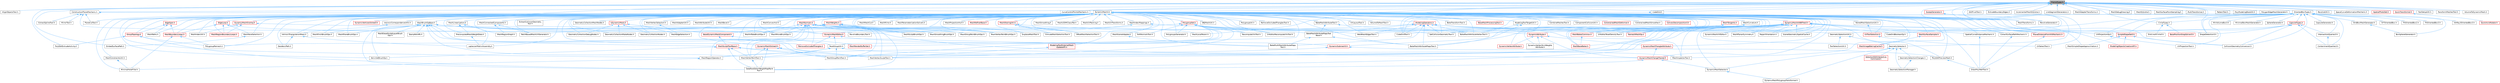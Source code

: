 digraph "FrameTypes.h"
{
 // INTERACTIVE_SVG=YES
 // LATEX_PDF_SIZE
  bgcolor="transparent";
  edge [fontname=Helvetica,fontsize=10,labelfontname=Helvetica,labelfontsize=10];
  node [fontname=Helvetica,fontsize=10,shape=box,height=0.2,width=0.4];
  Node1 [id="Node000001",label="FrameTypes.h",height=0.2,width=0.4,color="gray40", fillcolor="grey60", style="filled", fontcolor="black",tooltip=" "];
  Node1 -> Node2 [id="edge1_Node000001_Node000002",dir="back",color="steelblue1",style="solid",tooltip=" "];
  Node2 [id="Node000002",label="AlignObjectsTool.h",height=0.2,width=0.4,color="grey40", fillcolor="white", style="filled",URL="$da/d25/AlignObjectsTool_8h.html",tooltip=" "];
  Node1 -> Node3 [id="edge2_Node000001_Node000003",dir="back",color="steelblue1",style="solid",tooltip=" "];
  Node3 [id="Node000003",label="CircleTypes.h",height=0.2,width=0.4,color="grey40", fillcolor="white", style="filled",URL="$d0/d38/CircleTypes_8h.html",tooltip=" "];
  Node3 -> Node4 [id="edge3_Node000003_Node000004",dir="back",color="steelblue1",style="solid",tooltip=" "];
  Node4 [id="Node000004",label="BasePositionSnapSolver3.h",height=0.2,width=0.4,color="red", fillcolor="#FFF0F0", style="filled",URL="$d4/d62/BasePositionSnapSolver3_8h.html",tooltip=" "];
  Node3 -> Node12 [id="edge4_Node000003_Node000012",dir="back",color="steelblue1",style="solid",tooltip=" "];
  Node12 [id="Node000012",label="DistLine3Circle3.h",height=0.2,width=0.4,color="grey40", fillcolor="white", style="filled",URL="$dc/d29/DistLine3Circle3_8h.html",tooltip=" "];
  Node1 -> Node13 [id="edge5_Node000001_Node000013",dir="back",color="steelblue1",style="solid",tooltip=" "];
  Node13 [id="Node000013",label="ConstructionPlaneMechanic.h",height=0.2,width=0.4,color="grey40", fillcolor="white", style="filled",URL="$dd/dd6/ConstructionPlaneMechanic_8h.html",tooltip=" "];
  Node13 -> Node14 [id="edge6_Node000013_Node000014",dir="back",color="steelblue1",style="solid",tooltip=" "];
  Node14 [id="Node000014",label="DrawPolyPathTool.h",height=0.2,width=0.4,color="grey40", fillcolor="white", style="filled",URL="$dc/d3e/DrawPolyPathTool_8h.html",tooltip=" "];
  Node13 -> Node15 [id="edge7_Node000013_Node000015",dir="back",color="steelblue1",style="solid",tooltip=" "];
  Node15 [id="Node000015",label="ExtractSplineTool.h",height=0.2,width=0.4,color="grey40", fillcolor="white", style="filled",URL="$d3/d4d/ExtractSplineTool_8h.html",tooltip=" "];
  Node13 -> Node16 [id="edge8_Node000013_Node000016",dir="back",color="steelblue1",style="solid",tooltip=" "];
  Node16 [id="Node000016",label="MirrorTool.h",height=0.2,width=0.4,color="grey40", fillcolor="white", style="filled",URL="$d3/dc9/MirrorTool_8h.html",tooltip=" "];
  Node13 -> Node17 [id="edge9_Node000013_Node000017",dir="back",color="steelblue1",style="solid",tooltip=" "];
  Node17 [id="Node000017",label="PlaneCutTool.h",height=0.2,width=0.4,color="grey40", fillcolor="white", style="filled",URL="$dd/def/PlaneCutTool_8h.html",tooltip=" "];
  Node13 -> Node18 [id="edge10_Node000013_Node000018",dir="back",color="steelblue1",style="solid",tooltip=" "];
  Node18 [id="Node000018",label="RevolveBoundaryTool.h",height=0.2,width=0.4,color="grey40", fillcolor="white", style="filled",URL="$da/dce/RevolveBoundaryTool_8h.html",tooltip=" "];
  Node1 -> Node19 [id="edge11_Node000001_Node000019",dir="back",color="steelblue1",style="solid",tooltip=" "];
  Node19 [id="Node000019",label="CubeGrid.h",height=0.2,width=0.4,color="grey40", fillcolor="white", style="filled",URL="$d3/d23/CubeGrid_8h.html",tooltip=" "];
  Node19 -> Node20 [id="edge12_Node000019_Node000020",dir="back",color="steelblue1",style="solid",tooltip=" "];
  Node20 [id="Node000020",label="CubeGridTool.h",height=0.2,width=0.4,color="grey40", fillcolor="white", style="filled",URL="$d3/d38/CubeGridTool_8h.html",tooltip=" "];
  Node1 -> Node20 [id="edge13_Node000001_Node000020",dir="back",color="steelblue1",style="solid",tooltip=" "];
  Node1 -> Node6 [id="edge14_Node000001_Node000006",dir="back",color="steelblue1",style="solid",tooltip=" "];
  Node6 [id="Node000006",label="CurveControlPointsMechanic.h",height=0.2,width=0.4,color="grey40", fillcolor="white", style="filled",URL="$d4/d87/CurveControlPointsMechanic_8h.html",tooltip=" "];
  Node1 -> Node21 [id="edge15_Node000001_Node000021",dir="back",color="steelblue1",style="solid",tooltip=" "];
  Node21 [id="Node000021",label="DynamicMesh3.h",height=0.2,width=0.4,color="grey40", fillcolor="white", style="filled",URL="$d5/d34/DynamicMesh3_8h.html",tooltip=" "];
  Node21 -> Node22 [id="edge16_Node000021_Node000022",dir="back",color="steelblue1",style="solid",tooltip=" "];
  Node22 [id="Node000022",label="BakeMeshAttributeMapsTool.h",height=0.2,width=0.4,color="grey40", fillcolor="white", style="filled",URL="$d8/d14/BakeMeshAttributeMapsTool_8h.html",tooltip=" "];
  Node21 -> Node23 [id="edge17_Node000021_Node000023",dir="back",color="steelblue1",style="solid",tooltip=" "];
  Node23 [id="Node000023",label="BakeMeshAttributeMapsTool\lBase.h",height=0.2,width=0.4,color="grey40", fillcolor="white", style="filled",URL="$dc/d68/BakeMeshAttributeMapsToolBase_8h.html",tooltip=" "];
  Node23 -> Node22 [id="edge18_Node000023_Node000022",dir="back",color="steelblue1",style="solid",tooltip=" "];
  Node23 -> Node24 [id="edge19_Node000023_Node000024",dir="back",color="steelblue1",style="solid",tooltip=" "];
  Node24 [id="Node000024",label="BakeMultiMeshAttributeMaps\lTool.h",height=0.2,width=0.4,color="grey40", fillcolor="white", style="filled",URL="$d7/d65/BakeMultiMeshAttributeMapsTool_8h.html",tooltip=" "];
  Node21 -> Node25 [id="edge20_Node000021_Node000025",dir="back",color="steelblue1",style="solid",tooltip=" "];
  Node25 [id="Node000025",label="BakeMeshAttributeTool.h",height=0.2,width=0.4,color="grey40", fillcolor="white", style="filled",URL="$d0/d82/BakeMeshAttributeTool_8h.html",tooltip=" "];
  Node25 -> Node23 [id="edge21_Node000025_Node000023",dir="back",color="steelblue1",style="solid",tooltip=" "];
  Node25 -> Node26 [id="edge22_Node000025_Node000026",dir="back",color="steelblue1",style="solid",tooltip=" "];
  Node26 [id="Node000026",label="BakeMeshAttributeVertexTool.h",height=0.2,width=0.4,color="grey40", fillcolor="white", style="filled",URL="$d6/d76/BakeMeshAttributeVertexTool_8h.html",tooltip=" "];
  Node21 -> Node26 [id="edge23_Node000021_Node000026",dir="back",color="steelblue1",style="solid",tooltip=" "];
  Node21 -> Node24 [id="edge24_Node000021_Node000024",dir="back",color="steelblue1",style="solid",tooltip=" "];
  Node21 -> Node27 [id="edge25_Node000021_Node000027",dir="back",color="steelblue1",style="solid",tooltip=" "];
  Node27 [id="Node000027",label="BakeTransformTool.h",height=0.2,width=0.4,color="grey40", fillcolor="white", style="filled",URL="$dc/d39/BakeTransformTool_8h.html",tooltip=" "];
  Node21 -> Node28 [id="edge26_Node000021_Node000028",dir="back",color="steelblue1",style="solid",tooltip=" "];
  Node28 [id="Node000028",label="BaseDynamicMeshComponent.h",height=0.2,width=0.4,color="red", fillcolor="#FFF0F0", style="filled",URL="$d3/df4/BaseDynamicMeshComponent_8h.html",tooltip=" "];
  Node28 -> Node41 [id="edge27_Node000028_Node000041",dir="back",color="steelblue1",style="solid",tooltip=" "];
  Node41 [id="Node000041",label="MeshRenderBufferSet.h",height=0.2,width=0.4,color="red", fillcolor="#FFF0F0", style="filled",URL="$de/dc2/MeshRenderBufferSet_8h.html",tooltip=" "];
  Node28 -> Node89 [id="edge28_Node000028_Node000089",dir="back",color="steelblue1",style="solid",tooltip=" "];
  Node89 [id="Node000089",label="MeshSculptToolBase.h",height=0.2,width=0.4,color="red", fillcolor="#FFF0F0", style="filled",URL="$d8/d2a/MeshSculptToolBase_8h.html",tooltip=" "];
  Node89 -> Node31 [id="edge29_Node000089_Node000031",dir="back",color="steelblue1",style="solid",tooltip=" "];
  Node31 [id="Node000031",label="DataflowEditorWeightMapPaint\lTool.h",height=0.2,width=0.4,color="grey40", fillcolor="white", style="filled",URL="$db/d46/DataflowEditorWeightMapPaintTool_8h.html",tooltip=" "];
  Node89 -> Node91 [id="edge30_Node000089_Node000091",dir="back",color="steelblue1",style="solid",tooltip=" "];
  Node91 [id="Node000091",label="KelvinletBrushOp.h",height=0.2,width=0.4,color="grey40", fillcolor="white", style="filled",URL="$d9/d5c/KelvinletBrushOp_8h.html",tooltip=" "];
  Node89 -> Node40 [id="edge31_Node000089_Node000040",dir="back",color="steelblue1",style="solid",tooltip=" "];
  Node40 [id="Node000040",label="MeshGroupPaintTool.h",height=0.2,width=0.4,color="grey40", fillcolor="white", style="filled",URL="$dd/d04/MeshGroupPaintTool_8h.html",tooltip=" "];
  Node89 -> Node46 [id="edge32_Node000089_Node000046",dir="back",color="steelblue1",style="solid",tooltip=" "];
  Node46 [id="Node000046",label="MeshVertexPaintTool.h",height=0.2,width=0.4,color="grey40", fillcolor="white", style="filled",URL="$db/d74/MeshVertexPaintTool_8h.html",tooltip=" "];
  Node46 -> Node31 [id="edge33_Node000046_Node000031",dir="back",color="steelblue1",style="solid",tooltip=" "];
  Node89 -> Node47 [id="edge34_Node000089_Node000047",dir="back",color="steelblue1",style="solid",tooltip=" "];
  Node47 [id="Node000047",label="MeshVertexSculptTool.h",height=0.2,width=0.4,color="grey40", fillcolor="white", style="filled",URL="$dc/da6/MeshVertexSculptTool_8h.html",tooltip=" "];
  Node21 -> Node66 [id="edge35_Node000021_Node000066",dir="back",color="steelblue1",style="solid",tooltip=" "];
  Node66 [id="Node000066",label="BaseMeshProcessingTool.h",height=0.2,width=0.4,color="red", fillcolor="#FFF0F0", style="filled",URL="$d4/d77/BaseMeshProcessingTool_8h.html",tooltip=" "];
  Node21 -> Node106 [id="edge36_Node000021_Node000106",dir="back",color="steelblue1",style="solid",tooltip=" "];
  Node106 [id="Node000106",label="CollectSurfacePathMechanic.h",height=0.2,width=0.4,color="grey40", fillcolor="white", style="filled",URL="$d5/dd0/CollectSurfacePathMechanic_8h.html",tooltip=" "];
  Node106 -> Node14 [id="edge37_Node000106_Node000014",dir="back",color="steelblue1",style="solid",tooltip=" "];
  Node21 -> Node107 [id="edge38_Node000021_Node000107",dir="back",color="steelblue1",style="solid",tooltip=" "];
  Node107 [id="Node000107",label="CollisionGeometryConversion.h",height=0.2,width=0.4,color="grey40", fillcolor="white", style="filled",URL="$df/d0d/CollisionGeometryConversion_8h.html",tooltip=" "];
  Node21 -> Node60 [id="edge39_Node000021_Node000060",dir="back",color="steelblue1",style="solid",tooltip=" "];
  Node60 [id="Node000060",label="CombineMeshesTool.h",height=0.2,width=0.4,color="grey40", fillcolor="white", style="filled",URL="$dd/da3/CombineMeshesTool_8h.html",tooltip=" "];
  Node21 -> Node108 [id="edge40_Node000021_Node000108",dir="back",color="steelblue1",style="solid",tooltip=" "];
  Node108 [id="Node000108",label="ComponentCollisionUtil.h",height=0.2,width=0.4,color="grey40", fillcolor="white", style="filled",URL="$d9/d1c/ComponentCollisionUtil_8h.html",tooltip=" "];
  Node21 -> Node109 [id="edge41_Node000021_Node000109",dir="back",color="steelblue1",style="solid",tooltip=" "];
  Node109 [id="Node000109",label="ConstrainedMeshDeformer.h",height=0.2,width=0.4,color="red", fillcolor="#FFF0F0", style="filled",URL="$df/ddf/ConstrainedMeshDeformer_8h.html",tooltip=" "];
  Node21 -> Node112 [id="edge42_Node000021_Node000112",dir="back",color="steelblue1",style="solid",tooltip=" "];
  Node112 [id="Node000112",label="ConstrainedMeshSmoother.h",height=0.2,width=0.4,color="grey40", fillcolor="white", style="filled",URL="$d7/d9e/ConstrainedMeshSmoother_8h.html",tooltip=" "];
  Node21 -> Node113 [id="edge43_Node000021_Node000113",dir="back",color="steelblue1",style="solid",tooltip=" "];
  Node113 [id="Node000113",label="ConvexDecomposition3.h",height=0.2,width=0.4,color="red", fillcolor="#FFF0F0", style="filled",URL="$d4/d2b/ConvexDecomposition3_8h.html",tooltip=" "];
  Node21 -> Node69 [id="edge44_Node000021_Node000069",dir="back",color="steelblue1",style="solid",tooltip=" "];
  Node69 [id="Node000069",label="DisplaceMeshTool.h",height=0.2,width=0.4,color="grey40", fillcolor="white", style="filled",URL="$da/d28/DisplaceMeshTool_8h.html",tooltip=" "];
  Node21 -> Node116 [id="edge45_Node000021_Node000116",dir="back",color="steelblue1",style="solid",tooltip=" "];
  Node116 [id="Node000116",label="DynamicAttribute.h",height=0.2,width=0.4,color="red", fillcolor="#FFF0F0", style="filled",URL="$d8/db1/DynamicAttribute_8h.html",tooltip=" "];
  Node116 -> Node119 [id="edge46_Node000116_Node000119",dir="back",color="steelblue1",style="solid",tooltip=" "];
  Node119 [id="Node000119",label="DynamicMeshChangeTracker.h",height=0.2,width=0.4,color="red", fillcolor="#FFF0F0", style="filled",URL="$dd/df0/DynamicMeshChangeTracker_8h.html",tooltip=" "];
  Node119 -> Node31 [id="edge47_Node000119_Node000031",dir="back",color="steelblue1",style="solid",tooltip=" "];
  Node119 -> Node37 [id="edge48_Node000119_Node000037",dir="back",color="steelblue1",style="solid",tooltip=" "];
  Node37 [id="Node000037",label="DynamicMeshSelector.h",height=0.2,width=0.4,color="grey40", fillcolor="white", style="filled",URL="$dc/d01/DynamicMeshSelector_8h.html",tooltip=" "];
  Node37 -> Node38 [id="edge49_Node000037_Node000038",dir="back",color="steelblue1",style="solid",tooltip=" "];
  Node38 [id="Node000038",label="DynamicMeshPolygroupTransformer.h",height=0.2,width=0.4,color="grey40", fillcolor="white", style="filled",URL="$dc/db2/DynamicMeshPolygroupTransformer_8h.html",tooltip=" "];
  Node116 -> Node223 [id="edge50_Node000116_Node000223",dir="back",color="steelblue1",style="solid",tooltip=" "];
  Node223 [id="Node000223",label="DynamicMeshTriangleAttribute.h",height=0.2,width=0.4,color="red", fillcolor="#FFF0F0", style="filled",URL="$d0/d85/DynamicMeshTriangleAttribute_8h.html",tooltip=" "];
  Node223 -> Node119 [id="edge51_Node000223_Node000119",dir="back",color="steelblue1",style="solid",tooltip=" "];
  Node116 -> Node226 [id="edge52_Node000116_Node000226",dir="back",color="steelblue1",style="solid",tooltip=" "];
  Node226 [id="Node000226",label="DynamicVertexAttribute.h",height=0.2,width=0.4,color="red", fillcolor="#FFF0F0", style="filled",URL="$d4/de7/DynamicVertexAttribute_8h.html",tooltip=" "];
  Node116 -> Node227 [id="edge53_Node000116_Node000227",dir="back",color="steelblue1",style="solid",tooltip=" "];
  Node227 [id="Node000227",label="DynamicVertexSkinWeights\lAttribute.h",height=0.2,width=0.4,color="grey40", fillcolor="white", style="filled",URL="$db/d5b/DynamicVertexSkinWeightsAttribute_8h.html",tooltip=" "];
  Node21 -> Node228 [id="edge54_Node000021_Node000228",dir="back",color="steelblue1",style="solid",tooltip=" "];
  Node228 [id="Node000228",label="DynamicMeshAABBTree3.h",height=0.2,width=0.4,color="red", fillcolor="#FFF0F0", style="filled",URL="$d5/d0d/DynamicMeshAABBTree3_8h.html",tooltip=" "];
  Node228 -> Node22 [id="edge55_Node000228_Node000022",dir="back",color="steelblue1",style="solid",tooltip=" "];
  Node228 -> Node26 [id="edge56_Node000228_Node000026",dir="back",color="steelblue1",style="solid",tooltip=" "];
  Node228 -> Node106 [id="edge57_Node000228_Node000106",dir="back",color="steelblue1",style="solid",tooltip=" "];
  Node228 -> Node20 [id="edge58_Node000228_Node000020",dir="back",color="steelblue1",style="solid",tooltip=" "];
  Node228 -> Node31 [id="edge59_Node000228_Node000031",dir="back",color="steelblue1",style="solid",tooltip=" "];
  Node228 -> Node37 [id="edge60_Node000228_Node000037",dir="back",color="steelblue1",style="solid",tooltip=" "];
  Node228 -> Node146 [id="edge61_Node000228_Node000146",dir="back",color="steelblue1",style="solid",tooltip=" "];
  Node146 [id="Node000146",label="DynamicMeshUVEditor.h",height=0.2,width=0.4,color="grey40", fillcolor="white", style="filled",URL="$d9/d1e/DynamicMeshUVEditor_8h.html",tooltip=" "];
  Node228 -> Node159 [id="edge62_Node000228_Node000159",dir="back",color="steelblue1",style="solid",tooltip=" "];
  Node159 [id="Node000159",label="MeshBakerCommon.h",height=0.2,width=0.4,color="red", fillcolor="#FFF0F0", style="filled",URL="$d9/d92/MeshBakerCommon_8h.html",tooltip=" "];
  Node159 -> Node160 [id="edge63_Node000159_Node000160",dir="back",color="steelblue1",style="solid",tooltip=" "];
  Node160 [id="Node000160",label="MeshBaseBaker.h",height=0.2,width=0.4,color="red", fillcolor="#FFF0F0", style="filled",URL="$d7/ddc/MeshBaseBaker_8h.html",tooltip=" "];
  Node228 -> Node160 [id="edge64_Node000228_Node000160",dir="back",color="steelblue1",style="solid",tooltip=" "];
  Node228 -> Node40 [id="edge65_Node000228_Node000040",dir="back",color="steelblue1",style="solid",tooltip=" "];
  Node228 -> Node172 [id="edge66_Node000228_Node000172",dir="back",color="steelblue1",style="solid",tooltip=" "];
  Node172 [id="Node000172",label="MeshImageBakingCache.h",height=0.2,width=0.4,color="red", fillcolor="#FFF0F0", style="filled",URL="$dd/d09/MeshImageBakingCache_8h.html",tooltip=" "];
  Node228 -> Node52 [id="edge67_Node000228_Node000052",dir="back",color="steelblue1",style="solid",tooltip=" "];
  Node52 [id="Node000052",label="MeshInspectorTool.h",height=0.2,width=0.4,color="grey40", fillcolor="white", style="filled",URL="$de/da1/MeshInspectorTool_8h.html",tooltip=" "];
  Node228 -> Node234 [id="edge68_Node000228_Node000234",dir="back",color="steelblue1",style="solid",tooltip=" "];
  Node234 [id="Node000234",label="MeshPlanarSymmetry.h",height=0.2,width=0.4,color="grey40", fillcolor="white", style="filled",URL="$d7/d1d/MeshPlanarSymmetry_8h.html",tooltip=" "];
  Node228 -> Node189 [id="edge69_Node000228_Node000189",dir="back",color="steelblue1",style="solid",tooltip=" "];
  Node189 [id="Node000189",label="MeshSurfaceSampler.h",height=0.2,width=0.4,color="red", fillcolor="#FFF0F0", style="filled",URL="$de/d0c/MeshSurfaceSampler_8h.html",tooltip=" "];
  Node189 -> Node172 [id="edge70_Node000189_Node000172",dir="back",color="steelblue1",style="solid",tooltip=" "];
  Node228 -> Node46 [id="edge71_Node000228_Node000046",dir="back",color="steelblue1",style="solid",tooltip=" "];
  Node228 -> Node47 [id="edge72_Node000228_Node000047",dir="back",color="steelblue1",style="solid",tooltip=" "];
  Node228 -> Node235 [id="edge73_Node000228_Node000235",dir="back",color="steelblue1",style="solid",tooltip=" "];
  Node235 [id="Node000235",label="PlaneDistanceFromHitMechanic.h",height=0.2,width=0.4,color="red", fillcolor="#FFF0F0", style="filled",URL="$dc/dea/PlaneDistanceFromHitMechanic_8h.html",tooltip=" "];
  Node235 -> Node14 [id="edge74_Node000235_Node000014",dir="back",color="steelblue1",style="solid",tooltip=" "];
  Node228 -> Node83 [id="edge75_Node000228_Node000083",dir="back",color="steelblue1",style="solid",tooltip=" "];
  Node83 [id="Node000083",label="PolyEditPreviewMesh.h",height=0.2,width=0.4,color="grey40", fillcolor="white", style="filled",URL="$d2/de8/PolyEditPreviewMesh_8h.html",tooltip=" "];
  Node83 -> Node14 [id="edge76_Node000083_Node000014",dir="back",color="steelblue1",style="solid",tooltip=" "];
  Node228 -> Node241 [id="edge77_Node000228_Node000241",dir="back",color="steelblue1",style="solid",tooltip=" "];
  Node241 [id="Node000241",label="RemeshMeshOp.h",height=0.2,width=0.4,color="red", fillcolor="#FFF0F0", style="filled",URL="$d5/d2c/RemeshMeshOp_8h.html",tooltip=" "];
  Node228 -> Node242 [id="edge78_Node000228_Node000242",dir="back",color="steelblue1",style="solid",tooltip=" "];
  Node242 [id="Node000242",label="RepairOrientation.h",height=0.2,width=0.4,color="grey40", fillcolor="white", style="filled",URL="$dc/d47/RepairOrientation_8h.html",tooltip=" "];
  Node228 -> Node88 [id="edge79_Node000228_Node000088",dir="back",color="steelblue1",style="solid",tooltip=" "];
  Node88 [id="Node000088",label="SceneGeometrySpatialCache.h",height=0.2,width=0.4,color="grey40", fillcolor="white", style="filled",URL="$d6/d6f/SceneGeometrySpatialCache_8h.html",tooltip=" "];
  Node228 -> Node243 [id="edge80_Node000228_Node000243",dir="back",color="steelblue1",style="solid",tooltip=" "];
  Node243 [id="Node000243",label="SpatialCurveDistanceMechanic.h",height=0.2,width=0.4,color="grey40", fillcolor="white", style="filled",URL="$d3/d29/SpatialCurveDistanceMechanic_8h.html",tooltip=" "];
  Node243 -> Node14 [id="edge81_Node000243_Node000014",dir="back",color="steelblue1",style="solid",tooltip=" "];
  Node228 -> Node86 [id="edge82_Node000228_Node000086",dir="back",color="steelblue1",style="solid",tooltip=" "];
  Node86 [id="Node000086",label="UVEditorTexelDensityTool.h",height=0.2,width=0.4,color="grey40", fillcolor="white", style="filled",URL="$d0/d8b/UVEditorTexelDensityTool_8h.html",tooltip=" "];
  Node228 -> Node82 [id="edge83_Node000228_Node000082",dir="back",color="steelblue1",style="solid",tooltip=" "];
  Node82 [id="Node000082",label="WeldMeshEdgesTool.h",height=0.2,width=0.4,color="grey40", fillcolor="white", style="filled",URL="$d5/d6e/WeldMeshEdgesTool_8h.html",tooltip=" "];
  Node21 -> Node119 [id="edge84_Node000021_Node000119",dir="back",color="steelblue1",style="solid",tooltip=" "];
  Node21 -> Node133 [id="edge85_Node000021_Node000133",dir="back",color="steelblue1",style="solid",tooltip=" "];
  Node133 [id="Node000133",label="DynamicMeshEditor.h",height=0.2,width=0.4,color="red", fillcolor="#FFF0F0", style="filled",URL="$d2/db3/DynamicMeshEditor_8h.html",tooltip=" "];
  Node133 -> Node134 [id="edge86_Node000133_Node000134",dir="back",color="steelblue1",style="solid",tooltip=" "];
  Node134 [id="Node000134",label="DynamicSubmesh3.h",height=0.2,width=0.4,color="red", fillcolor="#FFF0F0", style="filled",URL="$df/d5e/DynamicSubmesh3_8h.html",tooltip=" "];
  Node134 -> Node135 [id="edge87_Node000134_Node000135",dir="back",color="steelblue1",style="solid",tooltip=" "];
  Node135 [id="Node000135",label="MeshRegionOperator.h",height=0.2,width=0.4,color="grey40", fillcolor="white", style="filled",URL="$db/d2c/MeshRegionOperator_8h.html",tooltip=" "];
  Node135 -> Node136 [id="edge88_Node000135_Node000136",dir="back",color="steelblue1",style="solid",tooltip=" "];
  Node136 [id="Node000136",label="MinimalHoleFiller.h",height=0.2,width=0.4,color="grey40", fillcolor="white", style="filled",URL="$dc/d8e/MinimalHoleFiller_8h.html",tooltip=" "];
  Node134 -> Node83 [id="edge89_Node000134_Node000083",dir="back",color="steelblue1",style="solid",tooltip=" "];
  Node133 -> Node140 [id="edge90_Node000133_Node000140",dir="back",color="steelblue1",style="solid",tooltip=" "];
  Node140 [id="Node000140",label="FaceGroupUtil.h",height=0.2,width=0.4,color="grey40", fillcolor="white", style="filled",URL="$d6/d29/FaceGroupUtil_8h.html",tooltip=" "];
  Node140 -> Node40 [id="edge91_Node000140_Node000040",dir="back",color="steelblue1",style="solid",tooltip=" "];
  Node140 -> Node52 [id="edge92_Node000140_Node000052",dir="back",color="steelblue1",style="solid",tooltip=" "];
  Node140 -> Node135 [id="edge93_Node000140_Node000135",dir="back",color="steelblue1",style="solid",tooltip=" "];
  Node140 -> Node46 [id="edge94_Node000140_Node000046",dir="back",color="steelblue1",style="solid",tooltip=" "];
  Node133 -> Node144 [id="edge95_Node000133_Node000144",dir="back",color="steelblue1",style="solid",tooltip=" "];
  Node144 [id="Node000144",label="RemoveOccludedTriangles.h",height=0.2,width=0.4,color="red", fillcolor="#FFF0F0", style="filled",URL="$dc/d7b/RemoveOccludedTriangles_8h.html",tooltip=" "];
  Node21 -> Node244 [id="edge96_Node000021_Node000244",dir="back",color="steelblue1",style="solid",tooltip=" "];
  Node244 [id="Node000244",label="DynamicMeshOctree3.h",height=0.2,width=0.4,color="red", fillcolor="#FFF0F0", style="filled",URL="$d8/d9f/DynamicMeshOctree3_8h.html",tooltip=" "];
  Node244 -> Node31 [id="edge97_Node000244_Node000031",dir="back",color="steelblue1",style="solid",tooltip=" "];
  Node244 -> Node40 [id="edge98_Node000244_Node000040",dir="back",color="steelblue1",style="solid",tooltip=" "];
  Node244 -> Node46 [id="edge99_Node000244_Node000046",dir="back",color="steelblue1",style="solid",tooltip=" "];
  Node244 -> Node47 [id="edge100_Node000244_Node000047",dir="back",color="steelblue1",style="solid",tooltip=" "];
  Node21 -> Node245 [id="edge101_Node000021_Node000245",dir="back",color="steelblue1",style="solid",tooltip=" "];
  Node245 [id="Node000245",label="DynamicMeshOverlay.h",height=0.2,width=0.4,color="red", fillcolor="#FFF0F0", style="filled",URL="$de/d26/DynamicMeshOverlay_8h.html",tooltip=" "];
  Node245 -> Node119 [id="edge102_Node000245_Node000119",dir="back",color="steelblue1",style="solid",tooltip=" "];
  Node245 -> Node246 [id="edge103_Node000245_Node000246",dir="back",color="steelblue1",style="solid",tooltip=" "];
  Node246 [id="Node000246",label="MeshIndexUtil.h",height=0.2,width=0.4,color="grey40", fillcolor="white", style="filled",URL="$db/d70/MeshIndexUtil_8h.html",tooltip=" "];
  Node245 -> Node247 [id="edge104_Node000245_Node000247",dir="back",color="steelblue1",style="solid",tooltip=" "];
  Node247 [id="Node000247",label="MeshRegionBoundaryLoops.h",height=0.2,width=0.4,color="red", fillcolor="#FFF0F0", style="filled",URL="$d0/d20/MeshRegionBoundaryLoops_8h.html",tooltip=" "];
  Node21 -> Node223 [id="edge105_Node000021_Node000223",dir="back",color="steelblue1",style="solid",tooltip=" "];
  Node21 -> Node146 [id="edge106_Node000021_Node000146",dir="back",color="steelblue1",style="solid",tooltip=" "];
  Node21 -> Node134 [id="edge107_Node000021_Node000134",dir="back",color="steelblue1",style="solid",tooltip=" "];
  Node21 -> Node226 [id="edge108_Node000021_Node000226",dir="back",color="steelblue1",style="solid",tooltip=" "];
  Node21 -> Node227 [id="edge109_Node000021_Node000227",dir="back",color="steelblue1",style="solid",tooltip=" "];
  Node21 -> Node251 [id="edge110_Node000021_Node000251",dir="back",color="steelblue1",style="solid",tooltip=" "];
  Node251 [id="Node000251",label="DynamicVerticesOctree3.h",height=0.2,width=0.4,color="red", fillcolor="#FFF0F0", style="filled",URL="$df/d7e/DynamicVerticesOctree3_8h.html",tooltip=" "];
  Node21 -> Node252 [id="edge111_Node000021_Node000252",dir="back",color="steelblue1",style="solid",tooltip=" "];
  Node252 [id="Node000252",label="EdgeLoop.h",height=0.2,width=0.4,color="red", fillcolor="#FFF0F0", style="filled",URL="$d7/df0/EdgeLoop_8h.html",tooltip=" "];
  Node252 -> Node133 [id="edge112_Node000252_Node000133",dir="back",color="steelblue1",style="solid",tooltip=" "];
  Node252 -> Node253 [id="edge113_Node000252_Node000253",dir="back",color="steelblue1",style="solid",tooltip=" "];
  Node253 [id="Node000253",label="MeshBoundaryLoops.h",height=0.2,width=0.4,color="red", fillcolor="#FFF0F0", style="filled",URL="$d2/d9c/MeshBoundaryLoops_8h.html",tooltip=" "];
  Node253 -> Node136 [id="edge114_Node000253_Node000136",dir="back",color="steelblue1",style="solid",tooltip=" "];
  Node253 -> Node157 [id="edge115_Node000253_Node000157",dir="back",color="steelblue1",style="solid",tooltip=" "];
  Node157 [id="Node000157",label="PolygroupRemesh.h",height=0.2,width=0.4,color="grey40", fillcolor="white", style="filled",URL="$d7/df6/PolygroupRemesh_8h.html",tooltip=" "];
  Node252 -> Node257 [id="edge116_Node000252_Node000257",dir="back",color="steelblue1",style="solid",tooltip=" "];
  Node257 [id="Node000257",label="MeshFaceSelection.h",height=0.2,width=0.4,color="grey40", fillcolor="white", style="filled",URL="$de/de2/MeshFaceSelection_8h.html",tooltip=" "];
  Node257 -> Node258 [id="edge117_Node000257_Node000258",dir="back",color="steelblue1",style="solid",tooltip=" "];
  Node258 [id="Node000258",label="EmbedSurfacePath.h",height=0.2,width=0.4,color="grey40", fillcolor="white", style="filled",URL="$d6/da4/EmbedSurfacePath_8h.html",tooltip=" "];
  Node252 -> Node247 [id="edge118_Node000252_Node000247",dir="back",color="steelblue1",style="solid",tooltip=" "];
  Node21 -> Node259 [id="edge119_Node000021_Node000259",dir="back",color="steelblue1",style="solid",tooltip=" "];
  Node259 [id="Node000259",label="EdgeSpan.h",height=0.2,width=0.4,color="red", fillcolor="#FFF0F0", style="filled",URL="$d5/d02/EdgeSpan_8h.html",tooltip=" "];
  Node259 -> Node148 [id="edge120_Node000259_Node000148",dir="back",color="steelblue1",style="solid",tooltip=" "];
  Node148 [id="Node000148",label="GroupTopology.h",height=0.2,width=0.4,color="red", fillcolor="#FFF0F0", style="filled",URL="$d3/d84/GroupTopology_8h.html",tooltip=" "];
  Node148 -> Node31 [id="edge121_Node000148_Node000031",dir="back",color="steelblue1",style="solid",tooltip=" "];
  Node148 -> Node156 [id="edge122_Node000148_Node000156",dir="back",color="steelblue1",style="solid",tooltip=" "];
  Node156 [id="Node000156",label="PolyEditExtrudeActivity.h",height=0.2,width=0.4,color="grey40", fillcolor="white", style="filled",URL="$db/d72/PolyEditExtrudeActivity_8h.html",tooltip=" "];
  Node148 -> Node157 [id="edge123_Node000148_Node000157",dir="back",color="steelblue1",style="solid",tooltip=" "];
  Node259 -> Node253 [id="edge124_Node000259_Node000253",dir="back",color="steelblue1",style="solid",tooltip=" "];
  Node259 -> Node261 [id="edge125_Node000259_Node000261",dir="back",color="steelblue1",style="solid",tooltip=" "];
  Node261 [id="Node000261",label="MeshPaths.h",height=0.2,width=0.4,color="grey40", fillcolor="white", style="filled",URL="$d4/d5f/MeshPaths_8h.html",tooltip=" "];
  Node21 -> Node71 [id="edge126_Node000021_Node000071",dir="back",color="steelblue1",style="solid",tooltip=" "];
  Node71 [id="Node000071",label="EditNormalsTool.h",height=0.2,width=0.4,color="grey40", fillcolor="white", style="filled",URL="$de/d53/EditNormalsTool_8h.html",tooltip=" "];
  Node21 -> Node263 [id="edge127_Node000021_Node000263",dir="back",color="steelblue1",style="solid",tooltip=" "];
  Node263 [id="Node000263",label="ExtractCollisionGeometry\lTool.h",height=0.2,width=0.4,color="grey40", fillcolor="white", style="filled",URL="$d6/dbd/ExtractCollisionGeometryTool_8h.html",tooltip=" "];
  Node21 -> Node264 [id="edge128_Node000021_Node000264",dir="back",color="steelblue1",style="solid",tooltip=" "];
  Node264 [id="Node000264",label="ExtrudeMeshSelectionTool.h",height=0.2,width=0.4,color="grey40", fillcolor="white", style="filled",URL="$dc/d31/ExtrudeMeshSelectionTool_8h.html",tooltip=" "];
  Node21 -> Node140 [id="edge129_Node000021_Node000140",dir="back",color="steelblue1",style="solid",tooltip=" "];
  Node21 -> Node265 [id="edge130_Node000021_Node000265",dir="back",color="steelblue1",style="solid",tooltip=" "];
  Node265 [id="Node000265",label="GeodesicPath.h",height=0.2,width=0.4,color="grey40", fillcolor="white", style="filled",URL="$d5/de5/GeodesicPath_8h.html",tooltip=" "];
  Node21 -> Node115 [id="edge131_Node000021_Node000115",dir="back",color="steelblue1",style="solid",tooltip=" "];
  Node115 [id="Node000115",label="GeometryCollectionDebugNodes.h",height=0.2,width=0.4,color="grey40", fillcolor="white", style="filled",URL="$dd/d38/GeometryCollectionDebugNodes_8h.html",tooltip=" "];
  Node21 -> Node127 [id="edge132_Node000021_Node000127",dir="back",color="steelblue1",style="solid",tooltip=" "];
  Node127 [id="Node000127",label="GeometryCollectionMakeNodes.h",height=0.2,width=0.4,color="grey40", fillcolor="white", style="filled",URL="$d6/d20/GeometryCollectionMakeNodes_8h.html",tooltip=" "];
  Node21 -> Node126 [id="edge133_Node000021_Node000126",dir="back",color="steelblue1",style="solid",tooltip=" "];
  Node126 [id="Node000126",label="GeometryCollectionMeshNodes.h",height=0.2,width=0.4,color="grey40", fillcolor="white", style="filled",URL="$d7/d46/GeometryCollectionMeshNodes_8h.html",tooltip=" "];
  Node21 -> Node128 [id="edge134_Node000021_Node000128",dir="back",color="steelblue1",style="solid",tooltip=" "];
  Node128 [id="Node000128",label="GeometryCollectionNodes.h",height=0.2,width=0.4,color="grey40", fillcolor="white", style="filled",URL="$d6/d73/GeometryCollectionNodes_8h.html",tooltip=" "];
  Node21 -> Node148 [id="edge135_Node000021_Node000148",dir="back",color="steelblue1",style="solid",tooltip=" "];
  Node21 -> Node266 [id="edge136_Node000021_Node000266",dir="back",color="steelblue1",style="solid",tooltip=" "];
  Node266 [id="Node000266",label="IntrinsicCorrespondenceUtils.h",height=0.2,width=0.4,color="grey40", fillcolor="white", style="filled",URL="$dd/d68/IntrinsicCorrespondenceUtils_8h.html",tooltip=" "];
  Node266 -> Node267 [id="edge137_Node000266_Node000267",dir="back",color="steelblue1",style="solid",tooltip=" "];
  Node267 [id="Node000267",label="IntrinsicTriangulationMesh.h",height=0.2,width=0.4,color="grey40", fillcolor="white", style="filled",URL="$d7/d38/IntrinsicTriangulationMesh_8h.html",tooltip=" "];
  Node267 -> Node265 [id="edge138_Node000267_Node000265",dir="back",color="steelblue1",style="solid",tooltip=" "];
  Node267 -> Node268 [id="edge139_Node000267_Node000268",dir="back",color="steelblue1",style="solid",tooltip=" "];
  Node268 [id="Node000268",label="LaplacianMatrixAssembly.h",height=0.2,width=0.4,color="grey40", fillcolor="white", style="filled",URL="$d4/dff/LaplacianMatrixAssembly_8h.html",tooltip=" "];
  Node21 -> Node267 [id="edge140_Node000021_Node000267",dir="back",color="steelblue1",style="solid",tooltip=" "];
  Node21 -> Node91 [id="edge141_Node000021_Node000091",dir="back",color="steelblue1",style="solid",tooltip=" "];
  Node21 -> Node268 [id="edge142_Node000021_Node000268",dir="back",color="steelblue1",style="solid",tooltip=" "];
  Node21 -> Node225 [id="edge143_Node000021_Node000225",dir="back",color="steelblue1",style="solid",tooltip=" "];
  Node225 [id="Node000225",label="MeshAdapterUtil.h",height=0.2,width=0.4,color="grey40", fillcolor="white", style="filled",URL="$d7/d6b/MeshAdapterUtil_8h.html",tooltip=" "];
  Node21 -> Node158 [id="edge144_Node000021_Node000158",dir="back",color="steelblue1",style="solid",tooltip=" "];
  Node158 [id="Node000158",label="MeshAttributeUtil.h",height=0.2,width=0.4,color="grey40", fillcolor="white", style="filled",URL="$d6/db6/MeshAttributeUtil_8h.html",tooltip=" "];
  Node21 -> Node159 [id="edge145_Node000021_Node000159",dir="back",color="steelblue1",style="solid",tooltip=" "];
  Node21 -> Node160 [id="edge146_Node000021_Node000160",dir="back",color="steelblue1",style="solid",tooltip=" "];
  Node21 -> Node269 [id="edge147_Node000021_Node000269",dir="back",color="steelblue1",style="solid",tooltip=" "];
  Node269 [id="Node000269",label="MeshBevel.h",height=0.2,width=0.4,color="grey40", fillcolor="white", style="filled",URL="$de/d89/MeshBevel_8h.html",tooltip=" "];
  Node21 -> Node253 [id="edge148_Node000021_Node000253",dir="back",color="steelblue1",style="solid",tooltip=" "];
  Node21 -> Node270 [id="edge149_Node000021_Node000270",dir="back",color="steelblue1",style="solid",tooltip=" "];
  Node270 [id="Node000270",label="MeshConnectedComponents.h",height=0.2,width=0.4,color="grey40", fillcolor="white", style="filled",URL="$dc/d07/MeshConnectedComponents_8h.html",tooltip=" "];
  Node270 -> Node271 [id="edge150_Node000270_Node000271",dir="back",color="steelblue1",style="solid",tooltip=" "];
  Node271 [id="Node000271",label="MeshRegionGraph.h",height=0.2,width=0.4,color="grey40", fillcolor="white", style="filled",URL="$d4/d1b/MeshRegionGraph_8h.html",tooltip=" "];
  Node270 -> Node200 [id="edge151_Node000270_Node000200",dir="back",color="steelblue1",style="solid",tooltip=" "];
  Node200 [id="Node000200",label="PatchBasedMeshUVGenerator.h",height=0.2,width=0.4,color="grey40", fillcolor="white", style="filled",URL="$df/df3/PatchBasedMeshUVGenerator_8h.html",tooltip=" "];
  Node21 -> Node169 [id="edge152_Node000021_Node000169",dir="back",color="steelblue1",style="solid",tooltip=" "];
  Node169 [id="Node000169",label="MeshConstraintsUtil.h",height=0.2,width=0.4,color="grey40", fillcolor="white", style="filled",URL="$d6/d05/MeshConstraintsUtil_8h.html",tooltip=" "];
  Node169 -> Node136 [id="edge153_Node000169_Node000136",dir="back",color="steelblue1",style="solid",tooltip=" "];
  Node21 -> Node272 [id="edge154_Node000021_Node000272",dir="back",color="steelblue1",style="solid",tooltip=" "];
  Node272 [id="Node000272",label="MeshConvexHull.h",height=0.2,width=0.4,color="grey40", fillcolor="white", style="filled",URL="$dd/d4b/MeshConvexHull_8h.html",tooltip=" "];
  Node21 -> Node273 [id="edge155_Node000021_Node000273",dir="back",color="steelblue1",style="solid",tooltip=" "];
  Node273 [id="Node000273",label="MeshCurvature.h",height=0.2,width=0.4,color="grey40", fillcolor="white", style="filled",URL="$d1/d2b/MeshCurvature_8h.html",tooltip=" "];
  Node273 -> Node159 [id="edge156_Node000273_Node000159",dir="back",color="steelblue1",style="solid",tooltip=" "];
  Node21 -> Node274 [id="edge157_Node000021_Node000274",dir="back",color="steelblue1",style="solid",tooltip=" "];
  Node274 [id="Node000274",label="MeshEdgeSelection.h",height=0.2,width=0.4,color="grey40", fillcolor="white", style="filled",URL="$d2/d19/MeshEdgeSelection_8h.html",tooltip=" "];
  Node21 -> Node257 [id="edge158_Node000021_Node000257",dir="back",color="steelblue1",style="solid",tooltip=" "];
  Node21 -> Node275 [id="edge159_Node000021_Node000275",dir="back",color="steelblue1",style="solid",tooltip=" "];
  Node275 [id="Node000275",label="MeshGroupPaintBrushOps.h",height=0.2,width=0.4,color="grey40", fillcolor="white", style="filled",URL="$d4/df8/MeshGroupPaintBrushOps_8h.html",tooltip=" "];
  Node21 -> Node172 [id="edge160_Node000021_Node000172",dir="back",color="steelblue1",style="solid",tooltip=" "];
  Node21 -> Node276 [id="edge161_Node000021_Node000276",dir="back",color="steelblue1",style="solid",tooltip=" "];
  Node276 [id="Node000276",label="MeshIndexMappings.h",height=0.2,width=0.4,color="grey40", fillcolor="white", style="filled",URL="$dc/db4/MeshIndexMappings_8h.html",tooltip=" "];
  Node276 -> Node116 [id="edge162_Node000276_Node000116",dir="back",color="steelblue1",style="solid",tooltip=" "];
  Node276 -> Node133 [id="edge163_Node000276_Node000133",dir="back",color="steelblue1",style="solid",tooltip=" "];
  Node21 -> Node246 [id="edge164_Node000021_Node000246",dir="back",color="steelblue1",style="solid",tooltip=" "];
  Node21 -> Node182 [id="edge165_Node000021_Node000182",dir="back",color="steelblue1",style="solid",tooltip=" "];
  Node182 [id="Node000182",label="MeshInflateBrushOps.h",height=0.2,width=0.4,color="grey40", fillcolor="white", style="filled",URL="$d7/d16/MeshInflateBrushOps_8h.html",tooltip=" "];
  Node21 -> Node52 [id="edge166_Node000021_Node000052",dir="back",color="steelblue1",style="solid",tooltip=" "];
  Node21 -> Node277 [id="edge167_Node000021_Node000277",dir="back",color="steelblue1",style="solid",tooltip=" "];
  Node277 [id="Node000277",label="MeshLinearization.h",height=0.2,width=0.4,color="grey40", fillcolor="white", style="filled",URL="$d5/da8/MeshLinearization_8h.html",tooltip=" "];
  Node277 -> Node268 [id="edge168_Node000277_Node000268",dir="back",color="steelblue1",style="solid",tooltip=" "];
  Node277 -> Node278 [id="edge169_Node000277_Node000278",dir="back",color="steelblue1",style="solid",tooltip=" "];
  Node278 [id="Node000278",label="PrecomputedMeshWeightData.h",height=0.2,width=0.4,color="grey40", fillcolor="white", style="filled",URL="$d7/def/PrecomputedMeshWeightData_8h.html",tooltip=" "];
  Node278 -> Node268 [id="edge170_Node000278_Node000268",dir="back",color="steelblue1",style="solid",tooltip=" "];
  Node21 -> Node279 [id="edge171_Node000021_Node000279",dir="back",color="steelblue1",style="solid",tooltip=" "];
  Node279 [id="Node000279",label="MeshMeshCut.h",height=0.2,width=0.4,color="grey40", fillcolor="white", style="filled",URL="$de/d82/MeshMeshCut_8h.html",tooltip=" "];
  Node21 -> Node280 [id="edge172_Node000021_Node000280",dir="back",color="steelblue1",style="solid",tooltip=" "];
  Node280 [id="Node000280",label="MeshMirror.h",height=0.2,width=0.4,color="grey40", fillcolor="white", style="filled",URL="$d9/d6a/MeshMirror_8h.html",tooltip=" "];
  Node21 -> Node184 [id="edge173_Node000021_Node000184",dir="back",color="steelblue1",style="solid",tooltip=" "];
  Node184 [id="Node000184",label="MeshMoveBrushOps.h",height=0.2,width=0.4,color="grey40", fillcolor="white", style="filled",URL="$dd/dcb/MeshMoveBrushOps_8h.html",tooltip=" "];
  Node21 -> Node180 [id="edge174_Node000021_Node000180",dir="back",color="steelblue1",style="solid",tooltip=" "];
  Node180 [id="Node000180",label="MeshNormals.h",height=0.2,width=0.4,color="red", fillcolor="#FFF0F0", style="filled",URL="$d2/d57/MeshNormals_8h.html",tooltip=" "];
  Node180 -> Node31 [id="edge175_Node000180_Node000031",dir="back",color="steelblue1",style="solid",tooltip=" "];
  Node180 -> Node69 [id="edge176_Node000180_Node000069",dir="back",color="steelblue1",style="solid",tooltip=" "];
  Node180 -> Node40 [id="edge177_Node000180_Node000040",dir="back",color="steelblue1",style="solid",tooltip=" "];
  Node180 -> Node182 [id="edge178_Node000180_Node000182",dir="back",color="steelblue1",style="solid",tooltip=" "];
  Node180 -> Node183 [id="edge179_Node000180_Node000183",dir="back",color="steelblue1",style="solid",tooltip=" "];
  Node183 [id="Node000183",label="MeshLocalParam.h",height=0.2,width=0.4,color="grey40", fillcolor="white", style="filled",URL="$dd/d00/MeshLocalParam_8h.html",tooltip=" "];
  Node180 -> Node184 [id="edge180_Node000180_Node000184",dir="back",color="steelblue1",style="solid",tooltip=" "];
  Node180 -> Node135 [id="edge181_Node000180_Node000135",dir="back",color="steelblue1",style="solid",tooltip=" "];
  Node180 -> Node185 [id="edge182_Node000180_Node000185",dir="back",color="steelblue1",style="solid",tooltip=" "];
  Node185 [id="Node000185",label="MeshSculptBrushOps.h",height=0.2,width=0.4,color="grey40", fillcolor="white", style="filled",URL="$d1/dc9/MeshSculptBrushOps_8h.html",tooltip=" "];
  Node180 -> Node187 [id="edge183_Node000180_Node000187",dir="back",color="steelblue1",style="solid",tooltip=" "];
  Node187 [id="Node000187",label="MeshSmoothingBrushOps.h",height=0.2,width=0.4,color="grey40", fillcolor="white", style="filled",URL="$dd/d1d/MeshSmoothingBrushOps_8h.html",tooltip=" "];
  Node180 -> Node46 [id="edge184_Node000180_Node000046",dir="back",color="steelblue1",style="solid",tooltip=" "];
  Node180 -> Node47 [id="edge185_Node000180_Node000047",dir="back",color="steelblue1",style="solid",tooltip=" "];
  Node180 -> Node157 [id="edge186_Node000180_Node000157",dir="back",color="steelblue1",style="solid",tooltip=" "];
  Node180 -> Node144 [id="edge187_Node000180_Node000144",dir="back",color="steelblue1",style="solid",tooltip=" "];
  Node21 -> Node281 [id="edge188_Node000021_Node000281",dir="back",color="steelblue1",style="solid",tooltip=" "];
  Node281 [id="Node000281",label="MeshParameterizationSolvers.h",height=0.2,width=0.4,color="grey40", fillcolor="white", style="filled",URL="$d0/d92/MeshParameterizationSolvers_8h.html",tooltip=" "];
  Node21 -> Node261 [id="edge189_Node000021_Node000261",dir="back",color="steelblue1",style="solid",tooltip=" "];
  Node21 -> Node282 [id="edge190_Node000021_Node000282",dir="back",color="steelblue1",style="solid",tooltip=" "];
  Node282 [id="Node000282",label="MeshPinchBrushOps.h",height=0.2,width=0.4,color="grey40", fillcolor="white", style="filled",URL="$dc/dbe/MeshPinchBrushOps_8h.html",tooltip=" "];
  Node21 -> Node234 [id="edge191_Node000021_Node000234",dir="back",color="steelblue1",style="solid",tooltip=" "];
  Node21 -> Node283 [id="edge192_Node000021_Node000283",dir="back",color="steelblue1",style="solid",tooltip=" "];
  Node283 [id="Node000283",label="MeshPlaneBrushOps.h",height=0.2,width=0.4,color="grey40", fillcolor="white", style="filled",URL="$de/d05/MeshPlaneBrushOps_8h.html",tooltip=" "];
  Node21 -> Node284 [id="edge193_Node000021_Node000284",dir="back",color="steelblue1",style="solid",tooltip=" "];
  Node284 [id="Node000284",label="MeshProjectionHull.h",height=0.2,width=0.4,color="grey40", fillcolor="white", style="filled",URL="$dc/d5e/MeshProjectionHull_8h.html",tooltip=" "];
  Node21 -> Node285 [id="edge194_Node000021_Node000285",dir="back",color="steelblue1",style="solid",tooltip=" "];
  Node285 [id="Node000285",label="MeshRefinerBase.h",height=0.2,width=0.4,color="red", fillcolor="#FFF0F0", style="filled",URL="$dc/d16/MeshRefinerBase_8h.html",tooltip=" "];
  Node21 -> Node247 [id="edge195_Node000021_Node000247",dir="back",color="steelblue1",style="solid",tooltip=" "];
  Node21 -> Node271 [id="edge196_Node000021_Node000271",dir="back",color="steelblue1",style="solid",tooltip=" "];
  Node21 -> Node135 [id="edge197_Node000021_Node000135",dir="back",color="steelblue1",style="solid",tooltip=" "];
  Node21 -> Node41 [id="edge198_Node000021_Node000041",dir="back",color="steelblue1",style="solid",tooltip=" "];
  Node21 -> Node289 [id="edge199_Node000021_Node000289",dir="back",color="steelblue1",style="solid",tooltip=" "];
  Node289 [id="Node000289",label="MeshSceneAdapter.h",height=0.2,width=0.4,color="grey40", fillcolor="white", style="filled",URL="$d3/d05/MeshSceneAdapter_8h.html",tooltip=" "];
  Node289 -> Node24 [id="edge200_Node000289_Node000024",dir="back",color="steelblue1",style="solid",tooltip=" "];
  Node21 -> Node185 [id="edge201_Node000021_Node000185",dir="back",color="steelblue1",style="solid",tooltip=" "];
  Node21 -> Node290 [id="edge202_Node000021_Node000290",dir="back",color="steelblue1",style="solid",tooltip=" "];
  Node290 [id="Node000290",label="MeshSharingUtil.h",height=0.2,width=0.4,color="red", fillcolor="#FFF0F0", style="filled",URL="$db/def/MeshSharingUtil_8h.html",tooltip=" "];
  Node290 -> Node264 [id="edge203_Node000290_Node000264",dir="back",color="steelblue1",style="solid",tooltip=" "];
  Node290 -> Node292 [id="edge204_Node000290_Node000292",dir="back",color="steelblue1",style="solid",tooltip=" "];
  Node292 [id="Node000292",label="OffsetMeshSelectionTool.h",height=0.2,width=0.4,color="grey40", fillcolor="white", style="filled",URL="$d8/d2e/OffsetMeshSelectionTool_8h.html",tooltip=" "];
  Node290 -> Node82 [id="edge205_Node000290_Node000082",dir="back",color="steelblue1",style="solid",tooltip=" "];
  Node21 -> Node294 [id="edge206_Node000021_Node000294",dir="back",color="steelblue1",style="solid",tooltip=" "];
  Node294 [id="Node000294",label="MeshSimpleShapeApproximation.h",height=0.2,width=0.4,color="grey40", fillcolor="white", style="filled",URL="$dd/dc1/MeshSimpleShapeApproximation_8h.html",tooltip=" "];
  Node21 -> Node295 [id="edge207_Node000021_Node000295",dir="back",color="steelblue1",style="solid",tooltip=" "];
  Node295 [id="Node000295",label="MeshSmoothing.h",height=0.2,width=0.4,color="grey40", fillcolor="white", style="filled",URL="$d8/d47/MeshSmoothing_8h.html",tooltip=" "];
  Node21 -> Node187 [id="edge208_Node000021_Node000187",dir="back",color="steelblue1",style="solid",tooltip=" "];
  Node21 -> Node189 [id="edge209_Node000021_Node000189",dir="back",color="steelblue1",style="solid",tooltip=" "];
  Node21 -> Node195 [id="edge210_Node000021_Node000195",dir="back",color="steelblue1",style="solid",tooltip=" "];
  Node195 [id="Node000195",label="MeshTangents.h",height=0.2,width=0.4,color="red", fillcolor="#FFF0F0", style="filled",URL="$d3/d56/MeshTangents_8h.html",tooltip=" "];
  Node195 -> Node159 [id="edge211_Node000195_Node000159",dir="back",color="steelblue1",style="solid",tooltip=" "];
  Node195 -> Node160 [id="edge212_Node000195_Node000160",dir="back",color="steelblue1",style="solid",tooltip=" "];
  Node21 -> Node296 [id="edge213_Node000021_Node000296",dir="back",color="steelblue1",style="solid",tooltip=" "];
  Node296 [id="Node000296",label="MeshTransforms.h",height=0.2,width=0.4,color="grey40", fillcolor="white", style="filled",URL="$dd/d4c/MeshTransforms_8h.html",tooltip=" "];
  Node21 -> Node196 [id="edge214_Node000021_Node000196",dir="back",color="steelblue1",style="solid",tooltip=" "];
  Node196 [id="Node000196",label="MeshUDIMClassifier.h",height=0.2,width=0.4,color="grey40", fillcolor="white", style="filled",URL="$da/daf/MeshUDIMClassifier_8h.html",tooltip=" "];
  Node21 -> Node197 [id="edge215_Node000021_Node000197",dir="back",color="steelblue1",style="solid",tooltip=" "];
  Node197 [id="Node000197",label="MeshUVPacking.h",height=0.2,width=0.4,color="grey40", fillcolor="white", style="filled",URL="$d5/d78/MeshUVPacking_8h.html",tooltip=" "];
  Node21 -> Node198 [id="edge216_Node000021_Node000198",dir="back",color="steelblue1",style="solid",tooltip=" "];
  Node198 [id="Node000198",label="MeshUVTransforms.h",height=0.2,width=0.4,color="grey40", fillcolor="white", style="filled",URL="$dc/db6/MeshUVTransforms_8h.html",tooltip=" "];
  Node21 -> Node199 [id="edge217_Node000021_Node000199",dir="back",color="steelblue1",style="solid",tooltip=" "];
  Node199 [id="Node000199",label="MeshVertexPaintBrushOps.h",height=0.2,width=0.4,color="grey40", fillcolor="white", style="filled",URL="$df/d5b/MeshVertexPaintBrushOps_8h.html",tooltip=" "];
  Node21 -> Node297 [id="edge218_Node000021_Node000297",dir="back",color="steelblue1",style="solid",tooltip=" "];
  Node297 [id="Node000297",label="MeshVertexSelection.h",height=0.2,width=0.4,color="grey40", fillcolor="white", style="filled",URL="$d0/dae/MeshVertexSelection_8h.html",tooltip=" "];
  Node297 -> Node274 [id="edge219_Node000297_Node000274",dir="back",color="steelblue1",style="solid",tooltip=" "];
  Node21 -> Node298 [id="edge220_Node000021_Node000298",dir="back",color="steelblue1",style="solid",tooltip=" "];
  Node298 [id="Node000298",label="MeshWeights.h",height=0.2,width=0.4,color="red", fillcolor="#FFF0F0", style="filled",URL="$d9/d56/MeshWeights_8h.html",tooltip=" "];
  Node298 -> Node275 [id="edge221_Node000298_Node000275",dir="back",color="steelblue1",style="solid",tooltip=" "];
  Node298 -> Node182 [id="edge222_Node000298_Node000182",dir="back",color="steelblue1",style="solid",tooltip=" "];
  Node298 -> Node184 [id="edge223_Node000298_Node000184",dir="back",color="steelblue1",style="solid",tooltip=" "];
  Node298 -> Node185 [id="edge224_Node000298_Node000185",dir="back",color="steelblue1",style="solid",tooltip=" "];
  Node298 -> Node187 [id="edge225_Node000298_Node000187",dir="back",color="steelblue1",style="solid",tooltip=" "];
  Node298 -> Node199 [id="edge226_Node000298_Node000199",dir="back",color="steelblue1",style="solid",tooltip=" "];
  Node21 -> Node136 [id="edge227_Node000021_Node000136",dir="back",color="steelblue1",style="solid",tooltip=" "];
  Node21 -> Node299 [id="edge228_Node000021_Node000299",dir="back",color="steelblue1",style="solid",tooltip=" "];
  Node299 [id="Node000299",label="ModelingObjectsCreationAPI.h",height=0.2,width=0.4,color="red", fillcolor="#FFF0F0", style="filled",URL="$df/d4c/ModelingObjectsCreationAPI_8h.html",tooltip=" "];
  Node21 -> Node303 [id="edge229_Node000021_Node000303",dir="back",color="steelblue1",style="solid",tooltip=" "];
  Node303 [id="Node000303",label="ModelingOperators.h",height=0.2,width=0.4,color="red", fillcolor="#FFF0F0", style="filled",URL="$d8/d7a/ModelingOperators_8h.html",tooltip=" "];
  Node303 -> Node22 [id="edge230_Node000303_Node000022",dir="back",color="steelblue1",style="solid",tooltip=" "];
  Node303 -> Node23 [id="edge231_Node000303_Node000023",dir="back",color="steelblue1",style="solid",tooltip=" "];
  Node303 -> Node26 [id="edge232_Node000303_Node000026",dir="back",color="steelblue1",style="solid",tooltip=" "];
  Node303 -> Node24 [id="edge233_Node000303_Node000024",dir="back",color="steelblue1",style="solid",tooltip=" "];
  Node303 -> Node305 [id="edge234_Node000303_Node000305",dir="back",color="steelblue1",style="solid",tooltip=" "];
  Node305 [id="Node000305",label="CubeGridBooleanOp.h",height=0.2,width=0.4,color="grey40", fillcolor="white", style="filled",URL="$d8/d28/CubeGridBooleanOp_8h.html",tooltip=" "];
  Node303 -> Node20 [id="edge235_Node000303_Node000020",dir="back",color="steelblue1",style="solid",tooltip=" "];
  Node303 -> Node241 [id="edge236_Node000303_Node000241",dir="back",color="steelblue1",style="solid",tooltip=" "];
  Node303 -> Node18 [id="edge237_Node000303_Node000018",dir="back",color="steelblue1",style="solid",tooltip=" "];
  Node303 -> Node78 [id="edge238_Node000303_Node000078",dir="back",color="steelblue1",style="solid",tooltip=" "];
  Node78 [id="Node000078",label="SetCollisionGeometryTool.h",height=0.2,width=0.4,color="grey40", fillcolor="white", style="filled",URL="$d0/de6/SetCollisionGeometryTool_8h.html",tooltip=" "];
  Node303 -> Node319 [id="edge239_Node000303_Node000319",dir="back",color="steelblue1",style="solid",tooltip=" "];
  Node319 [id="Node000319",label="UVProjectionOp.h",height=0.2,width=0.4,color="grey40", fillcolor="white", style="filled",URL="$d5/db7/UVProjectionOp_8h.html",tooltip=" "];
  Node319 -> Node81 [id="edge240_Node000319_Node000081",dir="back",color="steelblue1",style="solid",tooltip=" "];
  Node81 [id="Node000081",label="UVProjectionTool.h",height=0.2,width=0.4,color="grey40", fillcolor="white", style="filled",URL="$d5/d4f/UVProjectionTool_8h.html",tooltip=" "];
  Node303 -> Node82 [id="edge241_Node000303_Node000082",dir="back",color="steelblue1",style="solid",tooltip=" "];
  Node21 -> Node326 [id="edge242_Node000021_Node000326",dir="back",color="steelblue1",style="solid",tooltip=" "];
  Node326 [id="Node000326",label="ModelingToolExternalMesh\lUpdateAPI.h",height=0.2,width=0.4,color="red", fillcolor="#FFF0F0", style="filled",URL="$d0/da5/ModelingToolExternalMeshUpdateAPI_8h.html",tooltip=" "];
  Node326 -> Node47 [id="edge243_Node000326_Node000047",dir="back",color="steelblue1",style="solid",tooltip=" "];
  Node21 -> Node327 [id="edge244_Node000021_Node000327",dir="back",color="steelblue1",style="solid",tooltip=" "];
  Node327 [id="Node000327",label="ModelingToolTargetUtil.h",height=0.2,width=0.4,color="grey40", fillcolor="white", style="filled",URL="$d1/d5d/ModelingToolTargetUtil_8h.html",tooltip=" "];
  Node327 -> Node22 [id="edge245_Node000327_Node000022",dir="back",color="steelblue1",style="solid",tooltip=" "];
  Node327 -> Node26 [id="edge246_Node000327_Node000026",dir="back",color="steelblue1",style="solid",tooltip=" "];
  Node21 -> Node328 [id="edge247_Node000021_Node000328",dir="back",color="steelblue1",style="solid",tooltip=" "];
  Node328 [id="Node000328",label="OBJMeshUtil.h",height=0.2,width=0.4,color="grey40", fillcolor="white", style="filled",URL="$d7/dbe/OBJMeshUtil_8h.html",tooltip=" "];
  Node21 -> Node292 [id="edge248_Node000021_Node000292",dir="back",color="steelblue1",style="solid",tooltip=" "];
  Node21 -> Node200 [id="edge249_Node000021_Node000200",dir="back",color="steelblue1",style="solid",tooltip=" "];
  Node21 -> Node17 [id="edge250_Node000021_Node000017",dir="back",color="steelblue1",style="solid",tooltip=" "];
  Node21 -> Node235 [id="edge251_Node000021_Node000235",dir="back",color="steelblue1",style="solid",tooltip=" "];
  Node21 -> Node83 [id="edge252_Node000021_Node000083",dir="back",color="steelblue1",style="solid",tooltip=" "];
  Node21 -> Node157 [id="edge253_Node000021_Node000157",dir="back",color="steelblue1",style="solid",tooltip=" "];
  Node21 -> Node202 [id="edge254_Node000021_Node000202",dir="back",color="steelblue1",style="solid",tooltip=" "];
  Node202 [id="Node000202",label="PolygroupSet.h",height=0.2,width=0.4,color="red", fillcolor="#FFF0F0", style="filled",URL="$de/dbc/PolygroupSet_8h.html",tooltip=" "];
  Node202 -> Node71 [id="edge255_Node000202_Node000071",dir="back",color="steelblue1",style="solid",tooltip=" "];
  Node202 -> Node140 [id="edge256_Node000202_Node000140",dir="back",color="steelblue1",style="solid",tooltip=" "];
  Node202 -> Node204 [id="edge257_Node000202_Node000204",dir="back",color="steelblue1",style="solid",tooltip=" "];
  Node204 [id="Node000204",label="GeometrySelectionUtil.h",height=0.2,width=0.4,color="grey40", fillcolor="white", style="filled",URL="$d2/da0/GeometrySelectionUtil_8h.html",tooltip=" "];
  Node204 -> Node205 [id="edge258_Node000204_Node000205",dir="back",color="steelblue1",style="solid",tooltip=" "];
  Node205 [id="Node000205",label="GeometrySelector.h",height=0.2,width=0.4,color="grey40", fillcolor="white", style="filled",URL="$d5/d67/GeometrySelector_8h.html",tooltip=" "];
  Node205 -> Node38 [id="edge259_Node000205_Node000038",dir="back",color="steelblue1",style="solid",tooltip=" "];
  Node205 -> Node37 [id="edge260_Node000205_Node000037",dir="back",color="steelblue1",style="solid",tooltip=" "];
  Node205 -> Node206 [id="edge261_Node000205_Node000206",dir="back",color="steelblue1",style="solid",tooltip=" "];
  Node206 [id="Node000206",label="GeometrySelectionChanges.h",height=0.2,width=0.4,color="grey40", fillcolor="white", style="filled",URL="$d2/d21/GeometrySelectionChanges_8h.html",tooltip=" "];
  Node206 -> Node207 [id="edge262_Node000206_Node000207",dir="back",color="steelblue1",style="solid",tooltip=" "];
  Node207 [id="Node000207",label="GeometrySelectionManager.h",height=0.2,width=0.4,color="grey40", fillcolor="white", style="filled",URL="$d9/d43/GeometrySelectionManager_8h.html",tooltip=" "];
  Node205 -> Node207 [id="edge263_Node000205_Node000207",dir="back",color="steelblue1",style="solid",tooltip=" "];
  Node205 -> Node208 [id="edge264_Node000205_Node000208",dir="back",color="steelblue1",style="solid",tooltip=" "];
  Node208 [id="Node000208",label="SelectionEditInteractive\lCommand.h",height=0.2,width=0.4,color="red", fillcolor="#FFF0F0", style="filled",URL="$d8/db5/SelectionEditInteractiveCommand_8h.html",tooltip=" "];
  Node204 -> Node213 [id="edge265_Node000204_Node000213",dir="back",color="steelblue1",style="solid",tooltip=" "];
  Node213 [id="Node000213",label="ToolSelectionUtil.h",height=0.2,width=0.4,color="grey40", fillcolor="white", style="filled",URL="$d0/d4a/ToolSelectionUtil_8h.html",tooltip=" "];
  Node202 -> Node40 [id="edge266_Node000202_Node000040",dir="back",color="steelblue1",style="solid",tooltip=" "];
  Node202 -> Node52 [id="edge267_Node000202_Node000052",dir="back",color="steelblue1",style="solid",tooltip=" "];
  Node202 -> Node46 [id="edge268_Node000202_Node000046",dir="back",color="steelblue1",style="solid",tooltip=" "];
  Node202 -> Node47 [id="edge269_Node000202_Node000047",dir="back",color="steelblue1",style="solid",tooltip=" "];
  Node202 -> Node200 [id="edge270_Node000202_Node000200",dir="back",color="steelblue1",style="solid",tooltip=" "];
  Node202 -> Node215 [id="edge271_Node000202_Node000215",dir="back",color="steelblue1",style="solid",tooltip=" "];
  Node215 [id="Node000215",label="PolygroupsGenerator.h",height=0.2,width=0.4,color="grey40", fillcolor="white", style="filled",URL="$d4/d71/PolygroupsGenerator_8h.html",tooltip=" "];
  Node202 -> Node74 [id="edge272_Node000202_Node000074",dir="back",color="steelblue1",style="solid",tooltip=" "];
  Node74 [id="Node000074",label="RecomputeUVsTool.h",height=0.2,width=0.4,color="grey40", fillcolor="white", style="filled",URL="$d0/d92/RecomputeUVsTool_8h.html",tooltip=" "];
  Node202 -> Node78 [id="edge273_Node000202_Node000078",dir="back",color="steelblue1",style="solid",tooltip=" "];
  Node202 -> Node85 [id="edge274_Node000202_Node000085",dir="back",color="steelblue1",style="solid",tooltip=" "];
  Node85 [id="Node000085",label="UVEditorRecomputeUVsTool.h",height=0.2,width=0.4,color="grey40", fillcolor="white", style="filled",URL="$d2/db8/UVEditorRecomputeUVsTool_8h.html",tooltip=" "];
  Node202 -> Node86 [id="edge275_Node000202_Node000086",dir="back",color="steelblue1",style="solid",tooltip=" "];
  Node21 -> Node217 [id="edge276_Node000021_Node000217",dir="back",color="steelblue1",style="solid",tooltip=" "];
  Node217 [id="Node000217",label="PolygroupUtil.h",height=0.2,width=0.4,color="grey40", fillcolor="white", style="filled",URL="$df/dde/PolygroupUtil_8h.html",tooltip=" "];
  Node21 -> Node215 [id="edge277_Node000021_Node000215",dir="back",color="steelblue1",style="solid",tooltip=" "];
  Node21 -> Node278 [id="edge278_Node000021_Node000278",dir="back",color="steelblue1",style="solid",tooltip=" "];
  Node21 -> Node74 [id="edge279_Node000021_Node000074",dir="back",color="steelblue1",style="solid",tooltip=" "];
  Node21 -> Node241 [id="edge280_Node000021_Node000241",dir="back",color="steelblue1",style="solid",tooltip=" "];
  Node21 -> Node144 [id="edge281_Node000021_Node000144",dir="back",color="steelblue1",style="solid",tooltip=" "];
  Node21 -> Node77 [id="edge282_Node000021_Node000077",dir="back",color="steelblue1",style="solid",tooltip=" "];
  Node77 [id="Node000077",label="RemoveOccludedTrianglesTool.h",height=0.2,width=0.4,color="grey40", fillcolor="white", style="filled",URL="$d9/da1/RemoveOccludedTrianglesTool_8h.html",tooltip=" "];
  Node21 -> Node242 [id="edge283_Node000021_Node000242",dir="back",color="steelblue1",style="solid",tooltip=" "];
  Node21 -> Node329 [id="edge284_Node000021_Node000329",dir="back",color="steelblue1",style="solid",tooltip=" "];
  Node329 [id="Node000329",label="RevolveGenerator.h",height=0.2,width=0.4,color="grey40", fillcolor="white", style="filled",URL="$dd/d0a/RevolveGenerator_8h.html",tooltip=" "];
  Node21 -> Node88 [id="edge285_Node000021_Node000088",dir="back",color="steelblue1",style="solid",tooltip=" "];
  Node21 -> Node78 [id="edge286_Node000021_Node000078",dir="back",color="steelblue1",style="solid",tooltip=" "];
  Node21 -> Node330 [id="edge287_Node000021_Node000330",dir="back",color="steelblue1",style="solid",tooltip=" "];
  Node330 [id="Node000330",label="ShapeDetection3.h",height=0.2,width=0.4,color="grey40", fillcolor="white", style="filled",URL="$de/d18/ShapeDetection3_8h.html",tooltip=" "];
  Node21 -> Node331 [id="edge288_Node000021_Node000331",dir="back",color="steelblue1",style="solid",tooltip=" "];
  Node331 [id="Node000331",label="SimpleShapeSet3.h",height=0.2,width=0.4,color="red", fillcolor="#FFF0F0", style="filled",URL="$dc/ddb/SimpleShapeSet3_8h.html",tooltip=" "];
  Node331 -> Node107 [id="edge289_Node000331_Node000107",dir="back",color="steelblue1",style="solid",tooltip=" "];
  Node331 -> Node294 [id="edge290_Node000331_Node000294",dir="back",color="steelblue1",style="solid",tooltip=" "];
  Node331 -> Node299 [id="edge291_Node000331_Node000299",dir="back",color="steelblue1",style="solid",tooltip=" "];
  Node21 -> Node243 [id="edge292_Node000021_Node000243",dir="back",color="steelblue1",style="solid",tooltip=" "];
  Node21 -> Node333 [id="edge293_Node000021_Node000333",dir="back",color="steelblue1",style="solid",tooltip=" "];
  Node333 [id="Node000333",label="StoredMeshSelectionUtil.h",height=0.2,width=0.4,color="grey40", fillcolor="white", style="filled",URL="$d2/dbc/StoredMeshSelectionUtil_8h.html",tooltip=" "];
  Node333 -> Node99 [id="edge294_Node000333_Node000099",dir="back",color="steelblue1",style="solid",tooltip=" "];
  Node99 [id="Node000099",label="UVToolSelection.h",height=0.2,width=0.4,color="red", fillcolor="#FFF0F0", style="filled",URL="$dc/db4/UVToolSelection_8h.html",tooltip=" "];
  Node99 -> Node103 [id="edge295_Node000099_Node000103",dir="back",color="steelblue1",style="solid",tooltip=" "];
  Node103 [id="Node000103",label="UVSelectTool.h",height=0.2,width=0.4,color="grey40", fillcolor="white", style="filled",URL="$de/d40/UVSelectTool_8h.html",tooltip=" "];
  Node21 -> Node124 [id="edge296_Node000021_Node000124",dir="back",color="steelblue1",style="solid",tooltip=" "];
  Node124 [id="Node000124",label="UDynamicMesh.h",height=0.2,width=0.4,color="red", fillcolor="#FFF0F0", style="filled",URL="$d3/dcc/UDynamicMesh_8h.html",tooltip=" "];
  Node124 -> Node28 [id="edge297_Node000124_Node000028",dir="back",color="steelblue1",style="solid",tooltip=" "];
  Node124 -> Node115 [id="edge298_Node000124_Node000115",dir="back",color="steelblue1",style="solid",tooltip=" "];
  Node124 -> Node127 [id="edge299_Node000124_Node000127",dir="back",color="steelblue1",style="solid",tooltip=" "];
  Node124 -> Node128 [id="edge300_Node000124_Node000128",dir="back",color="steelblue1",style="solid",tooltip=" "];
  Node21 -> Node85 [id="edge301_Node000021_Node000085",dir="back",color="steelblue1",style="solid",tooltip=" "];
  Node21 -> Node86 [id="edge302_Node000021_Node000086",dir="back",color="steelblue1",style="solid",tooltip=" "];
  Node21 -> Node80 [id="edge303_Node000021_Node000080",dir="back",color="steelblue1",style="solid",tooltip=" "];
  Node80 [id="Node000080",label="UVLayoutTool.h",height=0.2,width=0.4,color="grey40", fillcolor="white", style="filled",URL="$d6/d89/UVLayoutTool_8h.html",tooltip=" "];
  Node21 -> Node99 [id="edge304_Node000021_Node000099",dir="back",color="steelblue1",style="solid",tooltip=" "];
  Node21 -> Node87 [id="edge305_Node000021_Node000087",dir="back",color="steelblue1",style="solid",tooltip=" "];
  Node87 [id="Node000087",label="VolumeToMeshTool.h",height=0.2,width=0.4,color="grey40", fillcolor="white", style="filled",URL="$de/d64/VolumeToMeshTool_8h.html",tooltip=" "];
  Node21 -> Node82 [id="edge306_Node000021_Node000082",dir="back",color="steelblue1",style="solid",tooltip=" "];
  Node1 -> Node334 [id="edge307_Node000001_Node000334",dir="back",color="steelblue1",style="solid",tooltip=" "];
  Node334 [id="Node000334",label="EditPivotTool.h",height=0.2,width=0.4,color="grey40", fillcolor="white", style="filled",URL="$de/dc7/EditPivotTool_8h.html",tooltip=" "];
  Node1 -> Node258 [id="edge308_Node000001_Node000258",dir="back",color="steelblue1",style="solid",tooltip=" "];
  Node1 -> Node335 [id="edge309_Node000001_Node000335",dir="back",color="steelblue1",style="solid",tooltip=" "];
  Node335 [id="Node000335",label="ExtrudeBoundaryEdges.h",height=0.2,width=0.4,color="grey40", fillcolor="white", style="filled",URL="$db/d7c/ExtrudeBoundaryEdges_8h.html",tooltip=" "];
  Node1 -> Node204 [id="edge310_Node000001_Node000204",dir="back",color="steelblue1",style="solid",tooltip=" "];
  Node1 -> Node205 [id="edge311_Node000001_Node000205",dir="back",color="steelblue1",style="solid",tooltip=" "];
  Node1 -> Node336 [id="edge312_Node000001_Node000336",dir="back",color="steelblue1",style="solid",tooltip=" "];
  Node336 [id="Node000336",label="IncrementalMeshDijkstra.h",height=0.2,width=0.4,color="grey40", fillcolor="white", style="filled",URL="$d0/dac/IncrementalMeshDijkstra_8h.html",tooltip=" "];
  Node1 -> Node337 [id="edge313_Node000001_Node000337",dir="back",color="steelblue1",style="solid",tooltip=" "];
  Node337 [id="Node000337",label="LineSegmentGenerators.h",height=0.2,width=0.4,color="grey40", fillcolor="white", style="filled",URL="$db/d1a/LineSegmentGenerators_8h.html",tooltip=" "];
  Node1 -> Node338 [id="edge314_Node000001_Node000338",dir="back",color="steelblue1",style="solid",tooltip=" "];
  Node338 [id="Node000338",label="MeshAdapterTransforms.h",height=0.2,width=0.4,color="grey40", fillcolor="white", style="filled",URL="$dd/da3/MeshAdapterTransforms_8h.html",tooltip=" "];
  Node1 -> Node339 [id="edge315_Node000001_Node000339",dir="back",color="steelblue1",style="solid",tooltip=" "];
  Node339 [id="Node000339",label="MeshBrushOpBase.h",height=0.2,width=0.4,color="grey40", fillcolor="white", style="filled",URL="$d7/dea/MeshBrushOpBase_8h.html",tooltip=" "];
  Node339 -> Node31 [id="edge316_Node000339_Node000031",dir="back",color="steelblue1",style="solid",tooltip=" "];
  Node339 -> Node91 [id="edge317_Node000339_Node000091",dir="back",color="steelblue1",style="solid",tooltip=" "];
  Node339 -> Node171 [id="edge318_Node000339_Node000171",dir="back",color="steelblue1",style="solid",tooltip=" "];
  Node171 [id="Node000171",label="MeshEraseSculptLayerBrush\lOps.h",height=0.2,width=0.4,color="grey40", fillcolor="white", style="filled",URL="$d3/dab/MeshEraseSculptLayerBrushOps_8h.html",tooltip=" "];
  Node339 -> Node275 [id="edge319_Node000339_Node000275",dir="back",color="steelblue1",style="solid",tooltip=" "];
  Node339 -> Node40 [id="edge320_Node000339_Node000040",dir="back",color="steelblue1",style="solid",tooltip=" "];
  Node339 -> Node182 [id="edge321_Node000339_Node000182",dir="back",color="steelblue1",style="solid",tooltip=" "];
  Node339 -> Node184 [id="edge322_Node000339_Node000184",dir="back",color="steelblue1",style="solid",tooltip=" "];
  Node339 -> Node282 [id="edge323_Node000339_Node000282",dir="back",color="steelblue1",style="solid",tooltip=" "];
  Node339 -> Node283 [id="edge324_Node000339_Node000283",dir="back",color="steelblue1",style="solid",tooltip=" "];
  Node339 -> Node185 [id="edge325_Node000339_Node000185",dir="back",color="steelblue1",style="solid",tooltip=" "];
  Node339 -> Node89 [id="edge326_Node000339_Node000089",dir="back",color="steelblue1",style="solid",tooltip=" "];
  Node339 -> Node187 [id="edge327_Node000339_Node000187",dir="back",color="steelblue1",style="solid",tooltip=" "];
  Node339 -> Node199 [id="edge328_Node000339_Node000199",dir="back",color="steelblue1",style="solid",tooltip=" "];
  Node339 -> Node46 [id="edge329_Node000339_Node000046",dir="back",color="steelblue1",style="solid",tooltip=" "];
  Node339 -> Node47 [id="edge330_Node000339_Node000047",dir="back",color="steelblue1",style="solid",tooltip=" "];
  Node339 -> Node340 [id="edge331_Node000339_Node000340",dir="back",color="steelblue1",style="solid",tooltip=" "];
  Node340 [id="Node000340",label="StampFalloffs.h",height=0.2,width=0.4,color="grey40", fillcolor="white", style="filled",URL="$dd/d51/StampFalloffs_8h.html",tooltip=" "];
  Node1 -> Node170 [id="edge332_Node000001_Node000170",dir="back",color="steelblue1",style="solid",tooltip=" "];
  Node170 [id="Node000170",label="MeshDebugDrawing.h",height=0.2,width=0.4,color="grey40", fillcolor="white", style="filled",URL="$db/d5c/MeshDebugDrawing_8h.html",tooltip=" "];
  Node1 -> Node341 [id="edge333_Node000001_Node000341",dir="back",color="steelblue1",style="solid",tooltip=" "];
  Node341 [id="Node000341",label="MeshDijkstra.h",height=0.2,width=0.4,color="grey40", fillcolor="white", style="filled",URL="$db/d24/MeshDijkstra_8h.html",tooltip=" "];
  Node1 -> Node183 [id="edge334_Node000001_Node000183",dir="back",color="steelblue1",style="solid",tooltip=" "];
  Node1 -> Node342 [id="edge335_Node000001_Node000342",dir="back",color="steelblue1",style="solid",tooltip=" "];
  Node342 [id="Node000342",label="MeshSurfacePointSampling.h",height=0.2,width=0.4,color="grey40", fillcolor="white", style="filled",URL="$d0/d6f/MeshSurfacePointSampling_8h.html",tooltip=" "];
  Node1 -> Node296 [id="edge336_Node000001_Node000296",dir="back",color="steelblue1",style="solid",tooltip=" "];
  Node1 -> Node231 [id="edge337_Node000001_Node000231",dir="back",color="steelblue1",style="solid",tooltip=" "];
  Node231 [id="Node000231",label="MultiTransformer.h",height=0.2,width=0.4,color="grey40", fillcolor="white", style="filled",URL="$d1/d6f/MultiTransformer_8h.html",tooltip=" "];
  Node1 -> Node343 [id="edge338_Node000001_Node000343",dir="back",color="steelblue1",style="solid",tooltip=" "];
  Node343 [id="Node000343",label="OrientedBoxTypes.h",height=0.2,width=0.4,color="grey40", fillcolor="white", style="filled",URL="$d1/dad/OrientedBoxTypes_8h.html",tooltip=" "];
  Node343 -> Node344 [id="edge339_Node000343_Node000344",dir="back",color="steelblue1",style="solid",tooltip=" "];
  Node344 [id="Node000344",label="BoxSphereGenerator.h",height=0.2,width=0.4,color="grey40", fillcolor="white", style="filled",URL="$de/d74/BoxSphereGenerator_8h.html",tooltip=" "];
  Node343 -> Node345 [id="edge340_Node000343_Node000345",dir="back",color="steelblue1",style="solid",tooltip=" "];
  Node345 [id="Node000345",label="CapsuleGenerator.h",height=0.2,width=0.4,color="grey40", fillcolor="white", style="filled",URL="$d5/dca/CapsuleGenerator_8h.html",tooltip=" "];
  Node343 -> Node346 [id="edge341_Node000343_Node000346",dir="back",color="steelblue1",style="solid",tooltip=" "];
  Node346 [id="Node000346",label="CapsuleTypes.h",height=0.2,width=0.4,color="red", fillcolor="#FFF0F0", style="filled",URL="$de/dcd/CapsuleTypes_8h.html",tooltip=" "];
  Node346 -> Node107 [id="edge342_Node000346_Node000107",dir="back",color="steelblue1",style="solid",tooltip=" "];
  Node346 -> Node347 [id="edge343_Node000346_Node000347",dir="back",color="steelblue1",style="solid",tooltip=" "];
  Node347 [id="Node000347",label="ContainmentQueries3.h",height=0.2,width=0.4,color="grey40", fillcolor="white", style="filled",URL="$d5/dc8/ContainmentQueries3_8h.html",tooltip=" "];
  Node346 -> Node349 [id="edge344_Node000346_Node000349",dir="back",color="steelblue1",style="solid",tooltip=" "];
  Node349 [id="Node000349",label="IntersectionQueries3.h",height=0.2,width=0.4,color="grey40", fillcolor="white", style="filled",URL="$d6/d34/IntersectionQueries3_8h.html",tooltip=" "];
  Node349 -> Node347 [id="edge345_Node000349_Node000347",dir="back",color="steelblue1",style="solid",tooltip=" "];
  Node346 -> Node78 [id="edge346_Node000346_Node000078",dir="back",color="steelblue1",style="solid",tooltip=" "];
  Node346 -> Node330 [id="edge347_Node000346_Node000330",dir="back",color="steelblue1",style="solid",tooltip=" "];
  Node346 -> Node331 [id="edge348_Node000346_Node000331",dir="back",color="steelblue1",style="solid",tooltip=" "];
  Node343 -> Node3 [id="edge349_Node000343_Node000003",dir="back",color="steelblue1",style="solid",tooltip=" "];
  Node343 -> Node107 [id="edge350_Node000343_Node000107",dir="back",color="steelblue1",style="solid",tooltip=" "];
  Node343 -> Node347 [id="edge351_Node000343_Node000347",dir="back",color="steelblue1",style="solid",tooltip=" "];
  Node343 -> Node305 [id="edge352_Node000343_Node000305",dir="back",color="steelblue1",style="solid",tooltip=" "];
  Node343 -> Node20 [id="edge353_Node000343_Node000020",dir="back",color="steelblue1",style="solid",tooltip=" "];
  Node343 -> Node350 [id="edge354_Node000343_Node000350",dir="back",color="steelblue1",style="solid",tooltip=" "];
  Node350 [id="Node000350",label="DiTOrientedBox.h",height=0.2,width=0.4,color="grey40", fillcolor="white", style="filled",URL="$d4/d86/DiTOrientedBox_8h.html",tooltip=" "];
  Node343 -> Node351 [id="edge355_Node000343_Node000351",dir="back",color="steelblue1",style="solid",tooltip=" "];
  Node351 [id="Node000351",label="FitOrientedBox2.h",height=0.2,width=0.4,color="grey40", fillcolor="white", style="filled",URL="$d6/d21/FitOrientedBox2_8h.html",tooltip=" "];
  Node343 -> Node352 [id="edge356_Node000343_Node000352",dir="back",color="steelblue1",style="solid",tooltip=" "];
  Node352 [id="Node000352",label="FitOrientedBox3.h",height=0.2,width=0.4,color="grey40", fillcolor="white", style="filled",URL="$d9/d62/FitOrientedBox3_8h.html",tooltip=" "];
  Node343 -> Node353 [id="edge357_Node000343_Node000353",dir="back",color="steelblue1",style="solid",tooltip=" "];
  Node353 [id="Node000353",label="GridBoxMeshGenerator.h",height=0.2,width=0.4,color="grey40", fillcolor="white", style="filled",URL="$df/df3/GridBoxMeshGenerator_8h.html",tooltip=" "];
  Node353 -> Node344 [id="edge358_Node000353_Node000344",dir="back",color="steelblue1",style="solid",tooltip=" "];
  Node343 -> Node349 [id="edge359_Node000343_Node000349",dir="back",color="steelblue1",style="solid",tooltip=" "];
  Node343 -> Node354 [id="edge360_Node000343_Node000354",dir="back",color="steelblue1",style="solid",tooltip=" "];
  Node354 [id="Node000354",label="IntrRay3OrientedBox3.h",height=0.2,width=0.4,color="grey40", fillcolor="white", style="filled",URL="$d3/d0e/IntrRay3OrientedBox3_8h.html",tooltip=" "];
  Node343 -> Node355 [id="edge361_Node000343_Node000355",dir="back",color="steelblue1",style="solid",tooltip=" "];
  Node355 [id="Node000355",label="MinVolumeBox3.h",height=0.2,width=0.4,color="grey40", fillcolor="white", style="filled",URL="$d8/de0/MinVolumeBox3_8h.html",tooltip=" "];
  Node343 -> Node356 [id="edge362_Node000343_Node000356",dir="back",color="steelblue1",style="solid",tooltip=" "];
  Node356 [id="Node000356",label="MinimalBoxMeshGenerator.h",height=0.2,width=0.4,color="grey40", fillcolor="white", style="filled",URL="$d9/d4b/MinimalBoxMeshGenerator_8h.html",tooltip=" "];
  Node343 -> Node78 [id="edge363_Node000343_Node000078",dir="back",color="steelblue1",style="solid",tooltip=" "];
  Node343 -> Node330 [id="edge364_Node000343_Node000330",dir="back",color="steelblue1",style="solid",tooltip=" "];
  Node343 -> Node331 [id="edge365_Node000343_Node000331",dir="back",color="steelblue1",style="solid",tooltip=" "];
  Node343 -> Node357 [id="edge366_Node000343_Node000357",dir="back",color="steelblue1",style="solid",tooltip=" "];
  Node357 [id="Node000357",label="SphereGenerator.h",height=0.2,width=0.4,color="grey40", fillcolor="white", style="filled",URL="$de/d66/SphereGenerator_8h.html",tooltip=" "];
  Node343 -> Node319 [id="edge367_Node000343_Node000319",dir="back",color="steelblue1",style="solid",tooltip=" "];
  Node343 -> Node81 [id="edge368_Node000343_Node000081",dir="back",color="steelblue1",style="solid",tooltip=" "];
  Node1 -> Node358 [id="edge369_Node000001_Node000358",dir="back",color="steelblue1",style="solid",tooltip=" "];
  Node358 [id="Node000358",label="PatternTool.h",height=0.2,width=0.4,color="grey40", fillcolor="white", style="filled",URL="$d1/d40/PatternTool_8h.html",tooltip=" "];
  Node1 -> Node156 [id="edge370_Node000001_Node000156",dir="back",color="steelblue1",style="solid",tooltip=" "];
  Node1 -> Node359 [id="edge371_Node000001_Node000359",dir="back",color="steelblue1",style="solid",tooltip=" "];
  Node359 [id="Node000359",label="PolyModelingFaceUtil.h",height=0.2,width=0.4,color="grey40", fillcolor="white", style="filled",URL="$db/df4/PolyModelingFaceUtil_8h.html",tooltip=" "];
  Node1 -> Node360 [id="edge372_Node000001_Node000360",dir="back",color="steelblue1",style="solid",tooltip=" "];
  Node360 [id="Node000360",label="PolygonEdgeMeshGenerator.h",height=0.2,width=0.4,color="grey40", fillcolor="white", style="filled",URL="$d8/d61/PolygonEdgeMeshGenerator_8h.html",tooltip=" "];
  Node1 -> Node361 [id="edge373_Node000001_Node000361",dir="back",color="steelblue1",style="solid",tooltip=" "];
  Node361 [id="Node000361",label="QuickTransformer.h",height=0.2,width=0.4,color="red", fillcolor="#FFF0F0", style="filled",URL="$d6/d28/QuickTransformer_8h.html",tooltip=" "];
  Node361 -> Node9 [id="edge374_Node000361_Node000009",dir="back",color="steelblue1",style="solid",tooltip=" "];
  Node9 [id="Node000009",label="QuickAxisRotator.h",height=0.2,width=0.4,color="red", fillcolor="#FFF0F0", style="filled",URL="$d4/d34/QuickAxisRotator_8h.html",tooltip=" "];
  Node1 -> Node362 [id="edge375_Node000001_Node000362",dir="back",color="steelblue1",style="solid",tooltip=" "];
  Node362 [id="Node000362",label="RevolveUtil.h",height=0.2,width=0.4,color="grey40", fillcolor="white", style="filled",URL="$d4/d74/RevolveUtil_8h.html",tooltip=" "];
  Node1 -> Node330 [id="edge376_Node000001_Node000330",dir="back",color="steelblue1",style="solid",tooltip=" "];
  Node1 -> Node363 [id="edge377_Node000001_Node000363",dir="back",color="steelblue1",style="solid",tooltip=" "];
  Node363 [id="Node000363",label="SpaceCurveDeformationMechanic.h",height=0.2,width=0.4,color="grey40", fillcolor="white", style="filled",URL="$d0/d4d/SpaceCurveDeformationMechanic_8h.html",tooltip=" "];
  Node1 -> Node364 [id="edge378_Node000001_Node000364",dir="back",color="steelblue1",style="solid",tooltip=" "];
  Node364 [id="Node000364",label="SpatialPhotoSet.h",height=0.2,width=0.4,color="red", fillcolor="#FFF0F0", style="filled",URL="$d4/de6/SpatialPhotoSet_8h.html",tooltip=" "];
  Node1 -> Node367 [id="edge379_Node000001_Node000367",dir="back",color="steelblue1",style="solid",tooltip=" "];
  Node367 [id="Node000367",label="SweepGenerator.h",height=0.2,width=0.4,color="red", fillcolor="#FFF0F0", style="filled",URL="$df/dab/SweepGenerator_8h.html",tooltip=" "];
  Node367 -> Node329 [id="edge380_Node000367_Node000329",dir="back",color="steelblue1",style="solid",tooltip=" "];
  Node1 -> Node368 [id="edge381_Node000001_Node000368",dir="back",color="steelblue1",style="solid",tooltip=" "];
  Node368 [id="Node000368",label="ToolSetupUtil.h",height=0.2,width=0.4,color="grey40", fillcolor="white", style="filled",URL="$d1/d7f/ToolSetupUtil_8h.html",tooltip=" "];
  Node1 -> Node369 [id="edge382_Node000001_Node000369",dir="back",color="steelblue1",style="solid",tooltip=" "];
  Node369 [id="Node000369",label="TransformMeshesTool.h",height=0.2,width=0.4,color="grey40", fillcolor="white", style="filled",URL="$d6/d21/TransformMeshesTool_8h.html",tooltip=" "];
  Node1 -> Node103 [id="edge383_Node000001_Node000103",dir="back",color="steelblue1",style="solid",tooltip=" "];
  Node1 -> Node370 [id="edge384_Node000001_Node000370",dir="back",color="steelblue1",style="solid",tooltip=" "];
  Node370 [id="Node000370",label="VolumeToDynamicMesh.h",height=0.2,width=0.4,color="grey40", fillcolor="white", style="filled",URL="$dd/df4/VolumeToDynamicMesh_8h.html",tooltip=" "];
}
